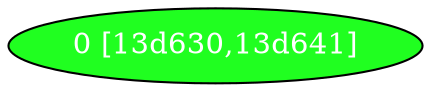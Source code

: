 diGraph libnss3{
	libnss3_0  [style=filled fillcolor="#20FF20" fontcolor="#ffffff" shape=oval label="0 [13d630,13d641]"]


}